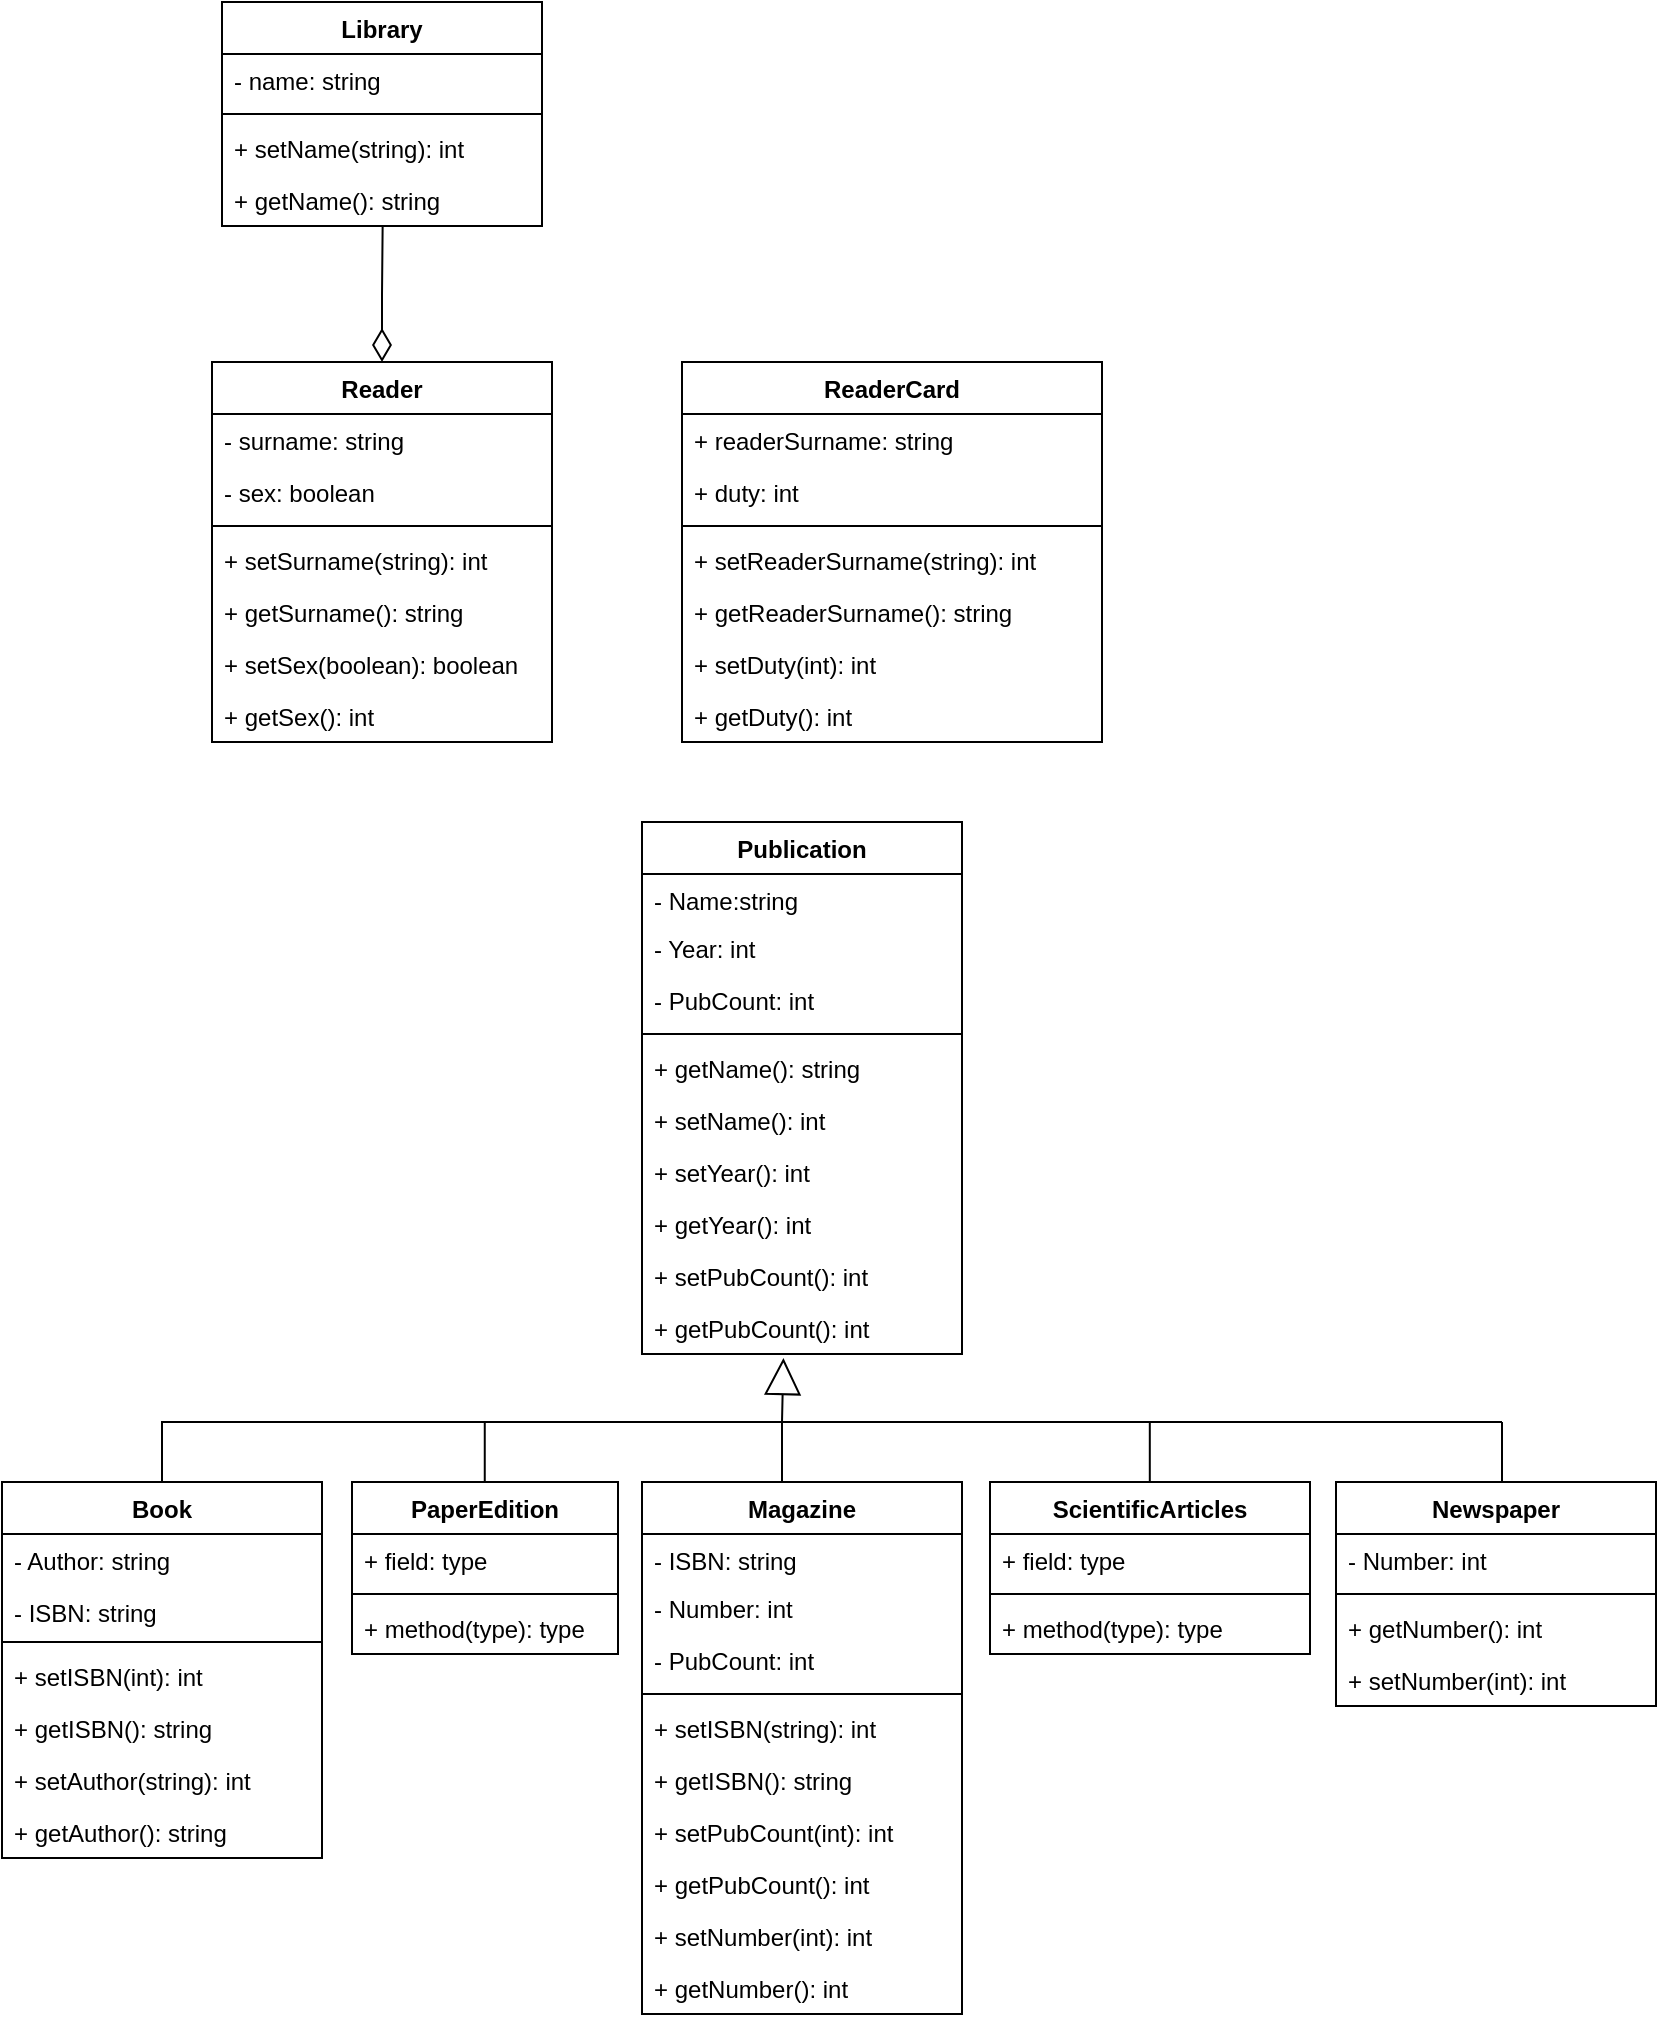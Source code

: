 <mxfile version="20.8.20" type="device"><diagram id="NVnInfwSUiYRJcFIsbVy" name="Страница 1"><mxGraphModel dx="1912" dy="985" grid="1" gridSize="10" guides="1" tooltips="1" connect="1" arrows="1" fold="1" page="1" pageScale="1" pageWidth="827" pageHeight="1169" math="0" shadow="0"><root><mxCell id="0"/><mxCell id="1" parent="0"/><mxCell id="dYF3PS-3cteyqsJKaJV8-3" value="Reader" style="swimlane;fontStyle=1;align=center;verticalAlign=top;childLayout=stackLayout;horizontal=1;startSize=26;horizontalStack=0;resizeParent=1;resizeParentMax=0;resizeLast=0;collapsible=1;marginBottom=0;" vertex="1" parent="1"><mxGeometry x="105" y="220" width="170" height="190" as="geometry"/></mxCell><mxCell id="dYF3PS-3cteyqsJKaJV8-4" value="- surname: string" style="text;strokeColor=none;fillColor=none;align=left;verticalAlign=top;spacingLeft=4;spacingRight=4;overflow=hidden;rotatable=0;points=[[0,0.5],[1,0.5]];portConstraint=eastwest;" vertex="1" parent="dYF3PS-3cteyqsJKaJV8-3"><mxGeometry y="26" width="170" height="26" as="geometry"/></mxCell><mxCell id="dYF3PS-3cteyqsJKaJV8-43" value="- sex: boolean" style="text;strokeColor=none;fillColor=none;align=left;verticalAlign=top;spacingLeft=4;spacingRight=4;overflow=hidden;rotatable=0;points=[[0,0.5],[1,0.5]];portConstraint=eastwest;" vertex="1" parent="dYF3PS-3cteyqsJKaJV8-3"><mxGeometry y="52" width="170" height="26" as="geometry"/></mxCell><mxCell id="dYF3PS-3cteyqsJKaJV8-5" value="" style="line;strokeWidth=1;fillColor=none;align=left;verticalAlign=middle;spacingTop=-1;spacingLeft=3;spacingRight=3;rotatable=0;labelPosition=right;points=[];portConstraint=eastwest;strokeColor=inherit;" vertex="1" parent="dYF3PS-3cteyqsJKaJV8-3"><mxGeometry y="78" width="170" height="8" as="geometry"/></mxCell><mxCell id="dYF3PS-3cteyqsJKaJV8-44" value="+ setSurname(string): int" style="text;strokeColor=none;fillColor=none;align=left;verticalAlign=top;spacingLeft=4;spacingRight=4;overflow=hidden;rotatable=0;points=[[0,0.5],[1,0.5]];portConstraint=eastwest;" vertex="1" parent="dYF3PS-3cteyqsJKaJV8-3"><mxGeometry y="86" width="170" height="26" as="geometry"/></mxCell><mxCell id="dYF3PS-3cteyqsJKaJV8-49" value="+ getSurname(): string" style="text;strokeColor=none;fillColor=none;align=left;verticalAlign=top;spacingLeft=4;spacingRight=4;overflow=hidden;rotatable=0;points=[[0,0.5],[1,0.5]];portConstraint=eastwest;" vertex="1" parent="dYF3PS-3cteyqsJKaJV8-3"><mxGeometry y="112" width="170" height="26" as="geometry"/></mxCell><mxCell id="dYF3PS-3cteyqsJKaJV8-46" value="+ setSex(boolean): boolean" style="text;strokeColor=none;fillColor=none;align=left;verticalAlign=top;spacingLeft=4;spacingRight=4;overflow=hidden;rotatable=0;points=[[0,0.5],[1,0.5]];portConstraint=eastwest;" vertex="1" parent="dYF3PS-3cteyqsJKaJV8-3"><mxGeometry y="138" width="170" height="26" as="geometry"/></mxCell><mxCell id="dYF3PS-3cteyqsJKaJV8-48" value="+ getSex(): int" style="text;strokeColor=none;fillColor=none;align=left;verticalAlign=top;spacingLeft=4;spacingRight=4;overflow=hidden;rotatable=0;points=[[0,0.5],[1,0.5]];portConstraint=eastwest;" vertex="1" parent="dYF3PS-3cteyqsJKaJV8-3"><mxGeometry y="164" width="170" height="26" as="geometry"/></mxCell><mxCell id="dYF3PS-3cteyqsJKaJV8-7" value="Book" style="swimlane;fontStyle=1;align=center;verticalAlign=top;childLayout=stackLayout;horizontal=1;startSize=26;horizontalStack=0;resizeParent=1;resizeParentMax=0;resizeLast=0;collapsible=1;marginBottom=0;" vertex="1" parent="1"><mxGeometry y="780" width="160" height="188" as="geometry"/></mxCell><mxCell id="dYF3PS-3cteyqsJKaJV8-74" value="- Author: string" style="text;strokeColor=none;fillColor=none;align=left;verticalAlign=top;spacingLeft=4;spacingRight=4;overflow=hidden;rotatable=0;points=[[0,0.5],[1,0.5]];portConstraint=eastwest;" vertex="1" parent="dYF3PS-3cteyqsJKaJV8-7"><mxGeometry y="26" width="160" height="26" as="geometry"/></mxCell><mxCell id="dYF3PS-3cteyqsJKaJV8-73" value="- ISBN: string&#10;" style="text;strokeColor=none;fillColor=none;align=left;verticalAlign=top;spacingLeft=4;spacingRight=4;overflow=hidden;rotatable=0;points=[[0,0.5],[1,0.5]];portConstraint=eastwest;" vertex="1" parent="dYF3PS-3cteyqsJKaJV8-7"><mxGeometry y="52" width="160" height="24" as="geometry"/></mxCell><mxCell id="dYF3PS-3cteyqsJKaJV8-9" value="" style="line;strokeWidth=1;fillColor=none;align=left;verticalAlign=middle;spacingTop=-1;spacingLeft=3;spacingRight=3;rotatable=0;labelPosition=right;points=[];portConstraint=eastwest;strokeColor=inherit;" vertex="1" parent="dYF3PS-3cteyqsJKaJV8-7"><mxGeometry y="76" width="160" height="8" as="geometry"/></mxCell><mxCell id="dYF3PS-3cteyqsJKaJV8-77" value="+ setISBN(int): int" style="text;strokeColor=none;fillColor=none;align=left;verticalAlign=top;spacingLeft=4;spacingRight=4;overflow=hidden;rotatable=0;points=[[0,0.5],[1,0.5]];portConstraint=eastwest;" vertex="1" parent="dYF3PS-3cteyqsJKaJV8-7"><mxGeometry y="84" width="160" height="26" as="geometry"/></mxCell><mxCell id="dYF3PS-3cteyqsJKaJV8-78" value="+ getISBN(): string" style="text;strokeColor=none;fillColor=none;align=left;verticalAlign=top;spacingLeft=4;spacingRight=4;overflow=hidden;rotatable=0;points=[[0,0.5],[1,0.5]];portConstraint=eastwest;" vertex="1" parent="dYF3PS-3cteyqsJKaJV8-7"><mxGeometry y="110" width="160" height="26" as="geometry"/></mxCell><mxCell id="dYF3PS-3cteyqsJKaJV8-79" value="+ setAuthor(string): int" style="text;strokeColor=none;fillColor=none;align=left;verticalAlign=top;spacingLeft=4;spacingRight=4;overflow=hidden;rotatable=0;points=[[0,0.5],[1,0.5]];portConstraint=eastwest;" vertex="1" parent="dYF3PS-3cteyqsJKaJV8-7"><mxGeometry y="136" width="160" height="26" as="geometry"/></mxCell><mxCell id="dYF3PS-3cteyqsJKaJV8-80" value="+ getAuthor(): string" style="text;strokeColor=none;fillColor=none;align=left;verticalAlign=top;spacingLeft=4;spacingRight=4;overflow=hidden;rotatable=0;points=[[0,0.5],[1,0.5]];portConstraint=eastwest;" vertex="1" parent="dYF3PS-3cteyqsJKaJV8-7"><mxGeometry y="162" width="160" height="26" as="geometry"/></mxCell><mxCell id="dYF3PS-3cteyqsJKaJV8-11" value="ReaderCard" style="swimlane;fontStyle=1;align=center;verticalAlign=top;childLayout=stackLayout;horizontal=1;startSize=26;horizontalStack=0;resizeParent=1;resizeParentMax=0;resizeLast=0;collapsible=1;marginBottom=0;" vertex="1" parent="1"><mxGeometry x="340" y="220" width="210" height="190" as="geometry"><mxRectangle x="300" y="200" width="110" height="30" as="alternateBounds"/></mxGeometry></mxCell><mxCell id="dYF3PS-3cteyqsJKaJV8-12" value="+ readerSurname: string" style="text;strokeColor=none;fillColor=none;align=left;verticalAlign=top;spacingLeft=4;spacingRight=4;overflow=hidden;rotatable=0;points=[[0,0.5],[1,0.5]];portConstraint=eastwest;" vertex="1" parent="dYF3PS-3cteyqsJKaJV8-11"><mxGeometry y="26" width="210" height="26" as="geometry"/></mxCell><mxCell id="dYF3PS-3cteyqsJKaJV8-55" value="+ duty: int" style="text;strokeColor=none;fillColor=none;align=left;verticalAlign=top;spacingLeft=4;spacingRight=4;overflow=hidden;rotatable=0;points=[[0,0.5],[1,0.5]];portConstraint=eastwest;" vertex="1" parent="dYF3PS-3cteyqsJKaJV8-11"><mxGeometry y="52" width="210" height="26" as="geometry"/></mxCell><mxCell id="dYF3PS-3cteyqsJKaJV8-13" value="" style="line;strokeWidth=1;fillColor=none;align=left;verticalAlign=middle;spacingTop=-1;spacingLeft=3;spacingRight=3;rotatable=0;labelPosition=right;points=[];portConstraint=eastwest;strokeColor=inherit;" vertex="1" parent="dYF3PS-3cteyqsJKaJV8-11"><mxGeometry y="78" width="210" height="8" as="geometry"/></mxCell><mxCell id="dYF3PS-3cteyqsJKaJV8-53" value="+ setReaderSurname(string): int" style="text;strokeColor=none;fillColor=none;align=left;verticalAlign=top;spacingLeft=4;spacingRight=4;overflow=hidden;rotatable=0;points=[[0,0.5],[1,0.5]];portConstraint=eastwest;" vertex="1" parent="dYF3PS-3cteyqsJKaJV8-11"><mxGeometry y="86" width="210" height="26" as="geometry"/></mxCell><mxCell id="dYF3PS-3cteyqsJKaJV8-54" value="+ getReaderSurname(): string" style="text;strokeColor=none;fillColor=none;align=left;verticalAlign=top;spacingLeft=4;spacingRight=4;overflow=hidden;rotatable=0;points=[[0,0.5],[1,0.5]];portConstraint=eastwest;" vertex="1" parent="dYF3PS-3cteyqsJKaJV8-11"><mxGeometry y="112" width="210" height="26" as="geometry"/></mxCell><mxCell id="dYF3PS-3cteyqsJKaJV8-57" value="+ setDuty(int): int" style="text;strokeColor=none;fillColor=none;align=left;verticalAlign=top;spacingLeft=4;spacingRight=4;overflow=hidden;rotatable=0;points=[[0,0.5],[1,0.5]];portConstraint=eastwest;" vertex="1" parent="dYF3PS-3cteyqsJKaJV8-11"><mxGeometry y="138" width="210" height="26" as="geometry"/></mxCell><mxCell id="dYF3PS-3cteyqsJKaJV8-56" value="+ getDuty(): int" style="text;strokeColor=none;fillColor=none;align=left;verticalAlign=top;spacingLeft=4;spacingRight=4;overflow=hidden;rotatable=0;points=[[0,0.5],[1,0.5]];portConstraint=eastwest;" vertex="1" parent="dYF3PS-3cteyqsJKaJV8-11"><mxGeometry y="164" width="210" height="26" as="geometry"/></mxCell><mxCell id="dYF3PS-3cteyqsJKaJV8-15" value="Library" style="swimlane;fontStyle=1;align=center;verticalAlign=top;childLayout=stackLayout;horizontal=1;startSize=26;horizontalStack=0;resizeParent=1;resizeParentMax=0;resizeLast=0;collapsible=1;marginBottom=0;" vertex="1" parent="1"><mxGeometry x="110" y="40" width="160" height="112" as="geometry"/></mxCell><mxCell id="dYF3PS-3cteyqsJKaJV8-16" value="- name: string" style="text;strokeColor=none;fillColor=none;align=left;verticalAlign=top;spacingLeft=4;spacingRight=4;overflow=hidden;rotatable=0;points=[[0,0.5],[1,0.5]];portConstraint=eastwest;" vertex="1" parent="dYF3PS-3cteyqsJKaJV8-15"><mxGeometry y="26" width="160" height="26" as="geometry"/></mxCell><mxCell id="dYF3PS-3cteyqsJKaJV8-17" value="" style="line;strokeWidth=1;fillColor=none;align=left;verticalAlign=middle;spacingTop=-1;spacingLeft=3;spacingRight=3;rotatable=0;labelPosition=right;points=[];portConstraint=eastwest;strokeColor=inherit;" vertex="1" parent="dYF3PS-3cteyqsJKaJV8-15"><mxGeometry y="52" width="160" height="8" as="geometry"/></mxCell><mxCell id="dYF3PS-3cteyqsJKaJV8-18" value="+ setName(string): int" style="text;strokeColor=none;fillColor=none;align=left;verticalAlign=top;spacingLeft=4;spacingRight=4;overflow=hidden;rotatable=0;points=[[0,0.5],[1,0.5]];portConstraint=eastwest;" vertex="1" parent="dYF3PS-3cteyqsJKaJV8-15"><mxGeometry y="60" width="160" height="26" as="geometry"/></mxCell><mxCell id="dYF3PS-3cteyqsJKaJV8-42" value="+ getName(): string" style="text;strokeColor=none;fillColor=none;align=left;verticalAlign=top;spacingLeft=4;spacingRight=4;overflow=hidden;rotatable=0;points=[[0,0.5],[1,0.5]];portConstraint=eastwest;" vertex="1" parent="dYF3PS-3cteyqsJKaJV8-15"><mxGeometry y="86" width="160" height="26" as="geometry"/></mxCell><mxCell id="dYF3PS-3cteyqsJKaJV8-20" value="Magazine" style="swimlane;fontStyle=1;align=center;verticalAlign=top;childLayout=stackLayout;horizontal=1;startSize=26;horizontalStack=0;resizeParent=1;resizeParentMax=0;resizeLast=0;collapsible=1;marginBottom=0;" vertex="1" parent="1"><mxGeometry x="320" y="780" width="160" height="266" as="geometry"/></mxCell><mxCell id="dYF3PS-3cteyqsJKaJV8-83" value="- ISBN: string&#10;" style="text;strokeColor=none;fillColor=none;align=left;verticalAlign=top;spacingLeft=4;spacingRight=4;overflow=hidden;rotatable=0;points=[[0,0.5],[1,0.5]];portConstraint=eastwest;" vertex="1" parent="dYF3PS-3cteyqsJKaJV8-20"><mxGeometry y="26" width="160" height="24" as="geometry"/></mxCell><mxCell id="dYF3PS-3cteyqsJKaJV8-84" value="- Number: int" style="text;strokeColor=none;fillColor=none;align=left;verticalAlign=top;spacingLeft=4;spacingRight=4;overflow=hidden;rotatable=0;points=[[0,0.5],[1,0.5]];portConstraint=eastwest;" vertex="1" parent="dYF3PS-3cteyqsJKaJV8-20"><mxGeometry y="50" width="160" height="26" as="geometry"/></mxCell><mxCell id="dYF3PS-3cteyqsJKaJV8-85" value="- PubCount: int" style="text;align=left;verticalAlign=top;spacingLeft=4;spacingRight=4;overflow=hidden;rotatable=0;points=[[0,0.5],[1,0.5]];portConstraint=eastwest;" vertex="1" parent="dYF3PS-3cteyqsJKaJV8-20"><mxGeometry y="76" width="160" height="26" as="geometry"/></mxCell><mxCell id="dYF3PS-3cteyqsJKaJV8-22" value="" style="line;strokeWidth=1;fillColor=none;align=left;verticalAlign=middle;spacingTop=-1;spacingLeft=3;spacingRight=3;rotatable=0;labelPosition=right;points=[];portConstraint=eastwest;strokeColor=inherit;" vertex="1" parent="dYF3PS-3cteyqsJKaJV8-20"><mxGeometry y="102" width="160" height="8" as="geometry"/></mxCell><mxCell id="dYF3PS-3cteyqsJKaJV8-86" value="+ setISBN(string): int" style="text;strokeColor=none;fillColor=none;align=left;verticalAlign=top;spacingLeft=4;spacingRight=4;overflow=hidden;rotatable=0;points=[[0,0.5],[1,0.5]];portConstraint=eastwest;" vertex="1" parent="dYF3PS-3cteyqsJKaJV8-20"><mxGeometry y="110" width="160" height="26" as="geometry"/></mxCell><mxCell id="dYF3PS-3cteyqsJKaJV8-87" value="+ getISBN(): string" style="text;strokeColor=none;fillColor=none;align=left;verticalAlign=top;spacingLeft=4;spacingRight=4;overflow=hidden;rotatable=0;points=[[0,0.5],[1,0.5]];portConstraint=eastwest;" vertex="1" parent="dYF3PS-3cteyqsJKaJV8-20"><mxGeometry y="136" width="160" height="26" as="geometry"/></mxCell><mxCell id="dYF3PS-3cteyqsJKaJV8-91" value="+ setPubCount(int): int" style="text;strokeColor=none;fillColor=none;align=left;verticalAlign=top;spacingLeft=4;spacingRight=4;overflow=hidden;rotatable=0;points=[[0,0.5],[1,0.5]];portConstraint=eastwest;" vertex="1" parent="dYF3PS-3cteyqsJKaJV8-20"><mxGeometry y="162" width="160" height="26" as="geometry"/></mxCell><mxCell id="dYF3PS-3cteyqsJKaJV8-90" value="+ getPubCount(): int" style="text;strokeColor=none;fillColor=none;align=left;verticalAlign=top;spacingLeft=4;spacingRight=4;overflow=hidden;rotatable=0;points=[[0,0.5],[1,0.5]];portConstraint=eastwest;" vertex="1" parent="dYF3PS-3cteyqsJKaJV8-20"><mxGeometry y="188" width="160" height="26" as="geometry"/></mxCell><mxCell id="dYF3PS-3cteyqsJKaJV8-88" value="+ setNumber(int): int" style="text;strokeColor=none;fillColor=none;align=left;verticalAlign=top;spacingLeft=4;spacingRight=4;overflow=hidden;rotatable=0;points=[[0,0.5],[1,0.5]];portConstraint=eastwest;" vertex="1" parent="dYF3PS-3cteyqsJKaJV8-20"><mxGeometry y="214" width="160" height="26" as="geometry"/></mxCell><mxCell id="dYF3PS-3cteyqsJKaJV8-89" value="+ getNumber(): int" style="text;strokeColor=none;fillColor=none;align=left;verticalAlign=top;spacingLeft=4;spacingRight=4;overflow=hidden;rotatable=0;points=[[0,0.5],[1,0.5]];portConstraint=eastwest;" vertex="1" parent="dYF3PS-3cteyqsJKaJV8-20"><mxGeometry y="240" width="160" height="26" as="geometry"/></mxCell><mxCell id="dYF3PS-3cteyqsJKaJV8-24" value="Newspaper" style="swimlane;fontStyle=1;align=center;verticalAlign=top;childLayout=stackLayout;horizontal=1;startSize=26;horizontalStack=0;resizeParent=1;resizeParentMax=0;resizeLast=0;collapsible=1;marginBottom=0;" vertex="1" parent="1"><mxGeometry x="667" y="780" width="160" height="112" as="geometry"/></mxCell><mxCell id="dYF3PS-3cteyqsJKaJV8-92" value="- Number: int" style="text;strokeColor=none;fillColor=none;align=left;verticalAlign=top;spacingLeft=4;spacingRight=4;overflow=hidden;rotatable=0;points=[[0,0.5],[1,0.5]];portConstraint=eastwest;" vertex="1" parent="dYF3PS-3cteyqsJKaJV8-24"><mxGeometry y="26" width="160" height="26" as="geometry"/></mxCell><mxCell id="dYF3PS-3cteyqsJKaJV8-26" value="" style="line;strokeWidth=1;fillColor=none;align=left;verticalAlign=middle;spacingTop=-1;spacingLeft=3;spacingRight=3;rotatable=0;labelPosition=right;points=[];portConstraint=eastwest;strokeColor=inherit;" vertex="1" parent="dYF3PS-3cteyqsJKaJV8-24"><mxGeometry y="52" width="160" height="8" as="geometry"/></mxCell><mxCell id="dYF3PS-3cteyqsJKaJV8-93" value="+ getNumber(): int" style="text;strokeColor=none;fillColor=none;align=left;verticalAlign=top;spacingLeft=4;spacingRight=4;overflow=hidden;rotatable=0;points=[[0,0.5],[1,0.5]];portConstraint=eastwest;" vertex="1" parent="dYF3PS-3cteyqsJKaJV8-24"><mxGeometry y="60" width="160" height="26" as="geometry"/></mxCell><mxCell id="dYF3PS-3cteyqsJKaJV8-94" value="+ setNumber(int): int" style="text;strokeColor=none;fillColor=none;align=left;verticalAlign=top;spacingLeft=4;spacingRight=4;overflow=hidden;rotatable=0;points=[[0,0.5],[1,0.5]];portConstraint=eastwest;" vertex="1" parent="dYF3PS-3cteyqsJKaJV8-24"><mxGeometry y="86" width="160" height="26" as="geometry"/></mxCell><mxCell id="dYF3PS-3cteyqsJKaJV8-28" value="ScientificArticles" style="swimlane;fontStyle=1;align=center;verticalAlign=top;childLayout=stackLayout;horizontal=1;startSize=26;horizontalStack=0;resizeParent=1;resizeParentMax=0;resizeLast=0;collapsible=1;marginBottom=0;" vertex="1" parent="1"><mxGeometry x="494" y="780" width="160" height="86" as="geometry"/></mxCell><mxCell id="dYF3PS-3cteyqsJKaJV8-29" value="+ field: type" style="text;strokeColor=none;fillColor=none;align=left;verticalAlign=top;spacingLeft=4;spacingRight=4;overflow=hidden;rotatable=0;points=[[0,0.5],[1,0.5]];portConstraint=eastwest;" vertex="1" parent="dYF3PS-3cteyqsJKaJV8-28"><mxGeometry y="26" width="160" height="26" as="geometry"/></mxCell><mxCell id="dYF3PS-3cteyqsJKaJV8-30" value="" style="line;strokeWidth=1;fillColor=none;align=left;verticalAlign=middle;spacingTop=-1;spacingLeft=3;spacingRight=3;rotatable=0;labelPosition=right;points=[];portConstraint=eastwest;strokeColor=inherit;" vertex="1" parent="dYF3PS-3cteyqsJKaJV8-28"><mxGeometry y="52" width="160" height="8" as="geometry"/></mxCell><mxCell id="dYF3PS-3cteyqsJKaJV8-31" value="+ method(type): type" style="text;strokeColor=none;fillColor=none;align=left;verticalAlign=top;spacingLeft=4;spacingRight=4;overflow=hidden;rotatable=0;points=[[0,0.5],[1,0.5]];portConstraint=eastwest;" vertex="1" parent="dYF3PS-3cteyqsJKaJV8-28"><mxGeometry y="60" width="160" height="26" as="geometry"/></mxCell><mxCell id="dYF3PS-3cteyqsJKaJV8-32" value="PaperEdition" style="swimlane;fontStyle=1;align=center;verticalAlign=top;childLayout=stackLayout;horizontal=1;startSize=26;horizontalStack=0;resizeParent=1;resizeParentMax=0;resizeLast=0;collapsible=1;marginBottom=0;" vertex="1" parent="1"><mxGeometry x="175" y="780" width="133" height="86" as="geometry"/></mxCell><mxCell id="dYF3PS-3cteyqsJKaJV8-33" value="+ field: type" style="text;strokeColor=none;fillColor=none;align=left;verticalAlign=top;spacingLeft=4;spacingRight=4;overflow=hidden;rotatable=0;points=[[0,0.5],[1,0.5]];portConstraint=eastwest;" vertex="1" parent="dYF3PS-3cteyqsJKaJV8-32"><mxGeometry y="26" width="133" height="26" as="geometry"/></mxCell><mxCell id="dYF3PS-3cteyqsJKaJV8-34" value="" style="line;strokeWidth=1;fillColor=none;align=left;verticalAlign=middle;spacingTop=-1;spacingLeft=3;spacingRight=3;rotatable=0;labelPosition=right;points=[];portConstraint=eastwest;strokeColor=inherit;" vertex="1" parent="dYF3PS-3cteyqsJKaJV8-32"><mxGeometry y="52" width="133" height="8" as="geometry"/></mxCell><mxCell id="dYF3PS-3cteyqsJKaJV8-35" value="+ method(type): type" style="text;strokeColor=none;fillColor=none;align=left;verticalAlign=top;spacingLeft=4;spacingRight=4;overflow=hidden;rotatable=0;points=[[0,0.5],[1,0.5]];portConstraint=eastwest;" vertex="1" parent="dYF3PS-3cteyqsJKaJV8-32"><mxGeometry y="60" width="133" height="26" as="geometry"/></mxCell><mxCell id="dYF3PS-3cteyqsJKaJV8-38" value="Publication" style="swimlane;fontStyle=1;align=center;verticalAlign=top;childLayout=stackLayout;horizontal=1;startSize=26;horizontalStack=0;resizeParent=1;resizeParentMax=0;resizeLast=0;collapsible=1;marginBottom=0;" vertex="1" parent="1"><mxGeometry x="320" y="450" width="160" height="266" as="geometry"/></mxCell><mxCell id="dYF3PS-3cteyqsJKaJV8-58" value="- Name:string" style="text;strokeColor=none;fillColor=none;align=left;verticalAlign=top;spacingLeft=4;spacingRight=4;overflow=hidden;rotatable=0;points=[[0,0.5],[1,0.5]];portConstraint=eastwest;" vertex="1" parent="dYF3PS-3cteyqsJKaJV8-38"><mxGeometry y="26" width="160" height="24" as="geometry"/></mxCell><mxCell id="dYF3PS-3cteyqsJKaJV8-59" value="- Year: int" style="text;strokeColor=none;fillColor=none;align=left;verticalAlign=top;spacingLeft=4;spacingRight=4;overflow=hidden;rotatable=0;points=[[0,0.5],[1,0.5]];portConstraint=eastwest;" vertex="1" parent="dYF3PS-3cteyqsJKaJV8-38"><mxGeometry y="50" width="160" height="26" as="geometry"/></mxCell><mxCell id="dYF3PS-3cteyqsJKaJV8-75" value="- PubCount: int" style="text;align=left;verticalAlign=top;spacingLeft=4;spacingRight=4;overflow=hidden;rotatable=0;points=[[0,0.5],[1,0.5]];portConstraint=eastwest;" vertex="1" parent="dYF3PS-3cteyqsJKaJV8-38"><mxGeometry y="76" width="160" height="26" as="geometry"/></mxCell><mxCell id="dYF3PS-3cteyqsJKaJV8-40" value="" style="line;strokeWidth=1;fillColor=none;align=left;verticalAlign=middle;spacingTop=-1;spacingLeft=3;spacingRight=3;rotatable=0;labelPosition=right;points=[];portConstraint=eastwest;strokeColor=inherit;" vertex="1" parent="dYF3PS-3cteyqsJKaJV8-38"><mxGeometry y="102" width="160" height="8" as="geometry"/></mxCell><mxCell id="dYF3PS-3cteyqsJKaJV8-60" value="+ getName(): string" style="text;strokeColor=none;fillColor=none;align=left;verticalAlign=top;spacingLeft=4;spacingRight=4;overflow=hidden;rotatable=0;points=[[0,0.5],[1,0.5]];portConstraint=eastwest;" vertex="1" parent="dYF3PS-3cteyqsJKaJV8-38"><mxGeometry y="110" width="160" height="26" as="geometry"/></mxCell><mxCell id="dYF3PS-3cteyqsJKaJV8-61" value="+ setName(): int" style="text;strokeColor=none;fillColor=none;align=left;verticalAlign=top;spacingLeft=4;spacingRight=4;overflow=hidden;rotatable=0;points=[[0,0.5],[1,0.5]];portConstraint=eastwest;" vertex="1" parent="dYF3PS-3cteyqsJKaJV8-38"><mxGeometry y="136" width="160" height="26" as="geometry"/></mxCell><mxCell id="dYF3PS-3cteyqsJKaJV8-63" value="+ setYear(): int" style="text;strokeColor=none;fillColor=none;align=left;verticalAlign=top;spacingLeft=4;spacingRight=4;overflow=hidden;rotatable=0;points=[[0,0.5],[1,0.5]];portConstraint=eastwest;" vertex="1" parent="dYF3PS-3cteyqsJKaJV8-38"><mxGeometry y="162" width="160" height="26" as="geometry"/></mxCell><mxCell id="dYF3PS-3cteyqsJKaJV8-62" value="+ getYear(): int" style="text;strokeColor=none;fillColor=none;align=left;verticalAlign=top;spacingLeft=4;spacingRight=4;overflow=hidden;rotatable=0;points=[[0,0.5],[1,0.5]];portConstraint=eastwest;" vertex="1" parent="dYF3PS-3cteyqsJKaJV8-38"><mxGeometry y="188" width="160" height="26" as="geometry"/></mxCell><mxCell id="dYF3PS-3cteyqsJKaJV8-81" value="+ setPubCount(): int" style="text;strokeColor=none;fillColor=none;align=left;verticalAlign=top;spacingLeft=4;spacingRight=4;overflow=hidden;rotatable=0;points=[[0,0.5],[1,0.5]];portConstraint=eastwest;" vertex="1" parent="dYF3PS-3cteyqsJKaJV8-38"><mxGeometry y="214" width="160" height="26" as="geometry"/></mxCell><mxCell id="dYF3PS-3cteyqsJKaJV8-82" value="+ getPubCount(): int" style="text;strokeColor=none;fillColor=none;align=left;verticalAlign=top;spacingLeft=4;spacingRight=4;overflow=hidden;rotatable=0;points=[[0,0.5],[1,0.5]];portConstraint=eastwest;" vertex="1" parent="dYF3PS-3cteyqsJKaJV8-38"><mxGeometry y="240" width="160" height="26" as="geometry"/></mxCell><mxCell id="dYF3PS-3cteyqsJKaJV8-51" value="" style="endArrow=none;html=1;endSize=12;startArrow=diamondThin;startSize=14;startFill=0;edgeStyle=orthogonalEdgeStyle;align=left;verticalAlign=bottom;rounded=0;exitX=0.5;exitY=0;exitDx=0;exitDy=0;entryX=0.502;entryY=1.003;entryDx=0;entryDy=0;entryPerimeter=0;endFill=0;" edge="1" parent="1" source="dYF3PS-3cteyqsJKaJV8-3" target="dYF3PS-3cteyqsJKaJV8-42"><mxGeometry x="-1" y="3" relative="1" as="geometry"><mxPoint x="350" y="125.66" as="sourcePoint"/><mxPoint x="510" y="125.66" as="targetPoint"/></mxGeometry></mxCell><mxCell id="dYF3PS-3cteyqsJKaJV8-103" value="" style="endArrow=block;endSize=16;endFill=0;html=1;rounded=0;entryX=0.442;entryY=1.077;entryDx=0;entryDy=0;entryPerimeter=0;exitX=0.5;exitY=0;exitDx=0;exitDy=0;" edge="1" parent="1" source="dYF3PS-3cteyqsJKaJV8-7" target="dYF3PS-3cteyqsJKaJV8-82"><mxGeometry width="160" relative="1" as="geometry"><mxPoint x="80" y="750" as="sourcePoint"/><mxPoint x="430" y="750" as="targetPoint"/><Array as="points"><mxPoint x="80" y="750"/><mxPoint x="390" y="750"/></Array></mxGeometry></mxCell><mxCell id="dYF3PS-3cteyqsJKaJV8-104" value="" style="endArrow=none;html=1;rounded=0;endFill=0;" edge="1" parent="1"><mxGeometry width="50" height="50" relative="1" as="geometry"><mxPoint x="390" y="780" as="sourcePoint"/><mxPoint x="390" y="750" as="targetPoint"/></mxGeometry></mxCell><mxCell id="dYF3PS-3cteyqsJKaJV8-105" value="" style="endArrow=none;html=1;rounded=0;endFill=0;" edge="1" parent="1"><mxGeometry width="50" height="50" relative="1" as="geometry"><mxPoint x="241.38" y="780" as="sourcePoint"/><mxPoint x="241.38" y="750" as="targetPoint"/></mxGeometry></mxCell><mxCell id="dYF3PS-3cteyqsJKaJV8-106" value="" style="endArrow=none;html=1;rounded=0;endFill=0;" edge="1" parent="1"><mxGeometry width="50" height="50" relative="1" as="geometry"><mxPoint x="750" y="750" as="sourcePoint"/><mxPoint x="390" y="750" as="targetPoint"/></mxGeometry></mxCell><mxCell id="dYF3PS-3cteyqsJKaJV8-107" value="" style="endArrow=none;html=1;rounded=0;endFill=0;" edge="1" parent="1"><mxGeometry width="50" height="50" relative="1" as="geometry"><mxPoint x="750.0" y="780" as="sourcePoint"/><mxPoint x="750.0" y="750" as="targetPoint"/></mxGeometry></mxCell><mxCell id="dYF3PS-3cteyqsJKaJV8-108" value="" style="endArrow=none;html=1;rounded=0;endFill=0;" edge="1" parent="1"><mxGeometry width="50" height="50" relative="1" as="geometry"><mxPoint x="573.9" y="780" as="sourcePoint"/><mxPoint x="573.9" y="750" as="targetPoint"/></mxGeometry></mxCell></root></mxGraphModel></diagram></mxfile>